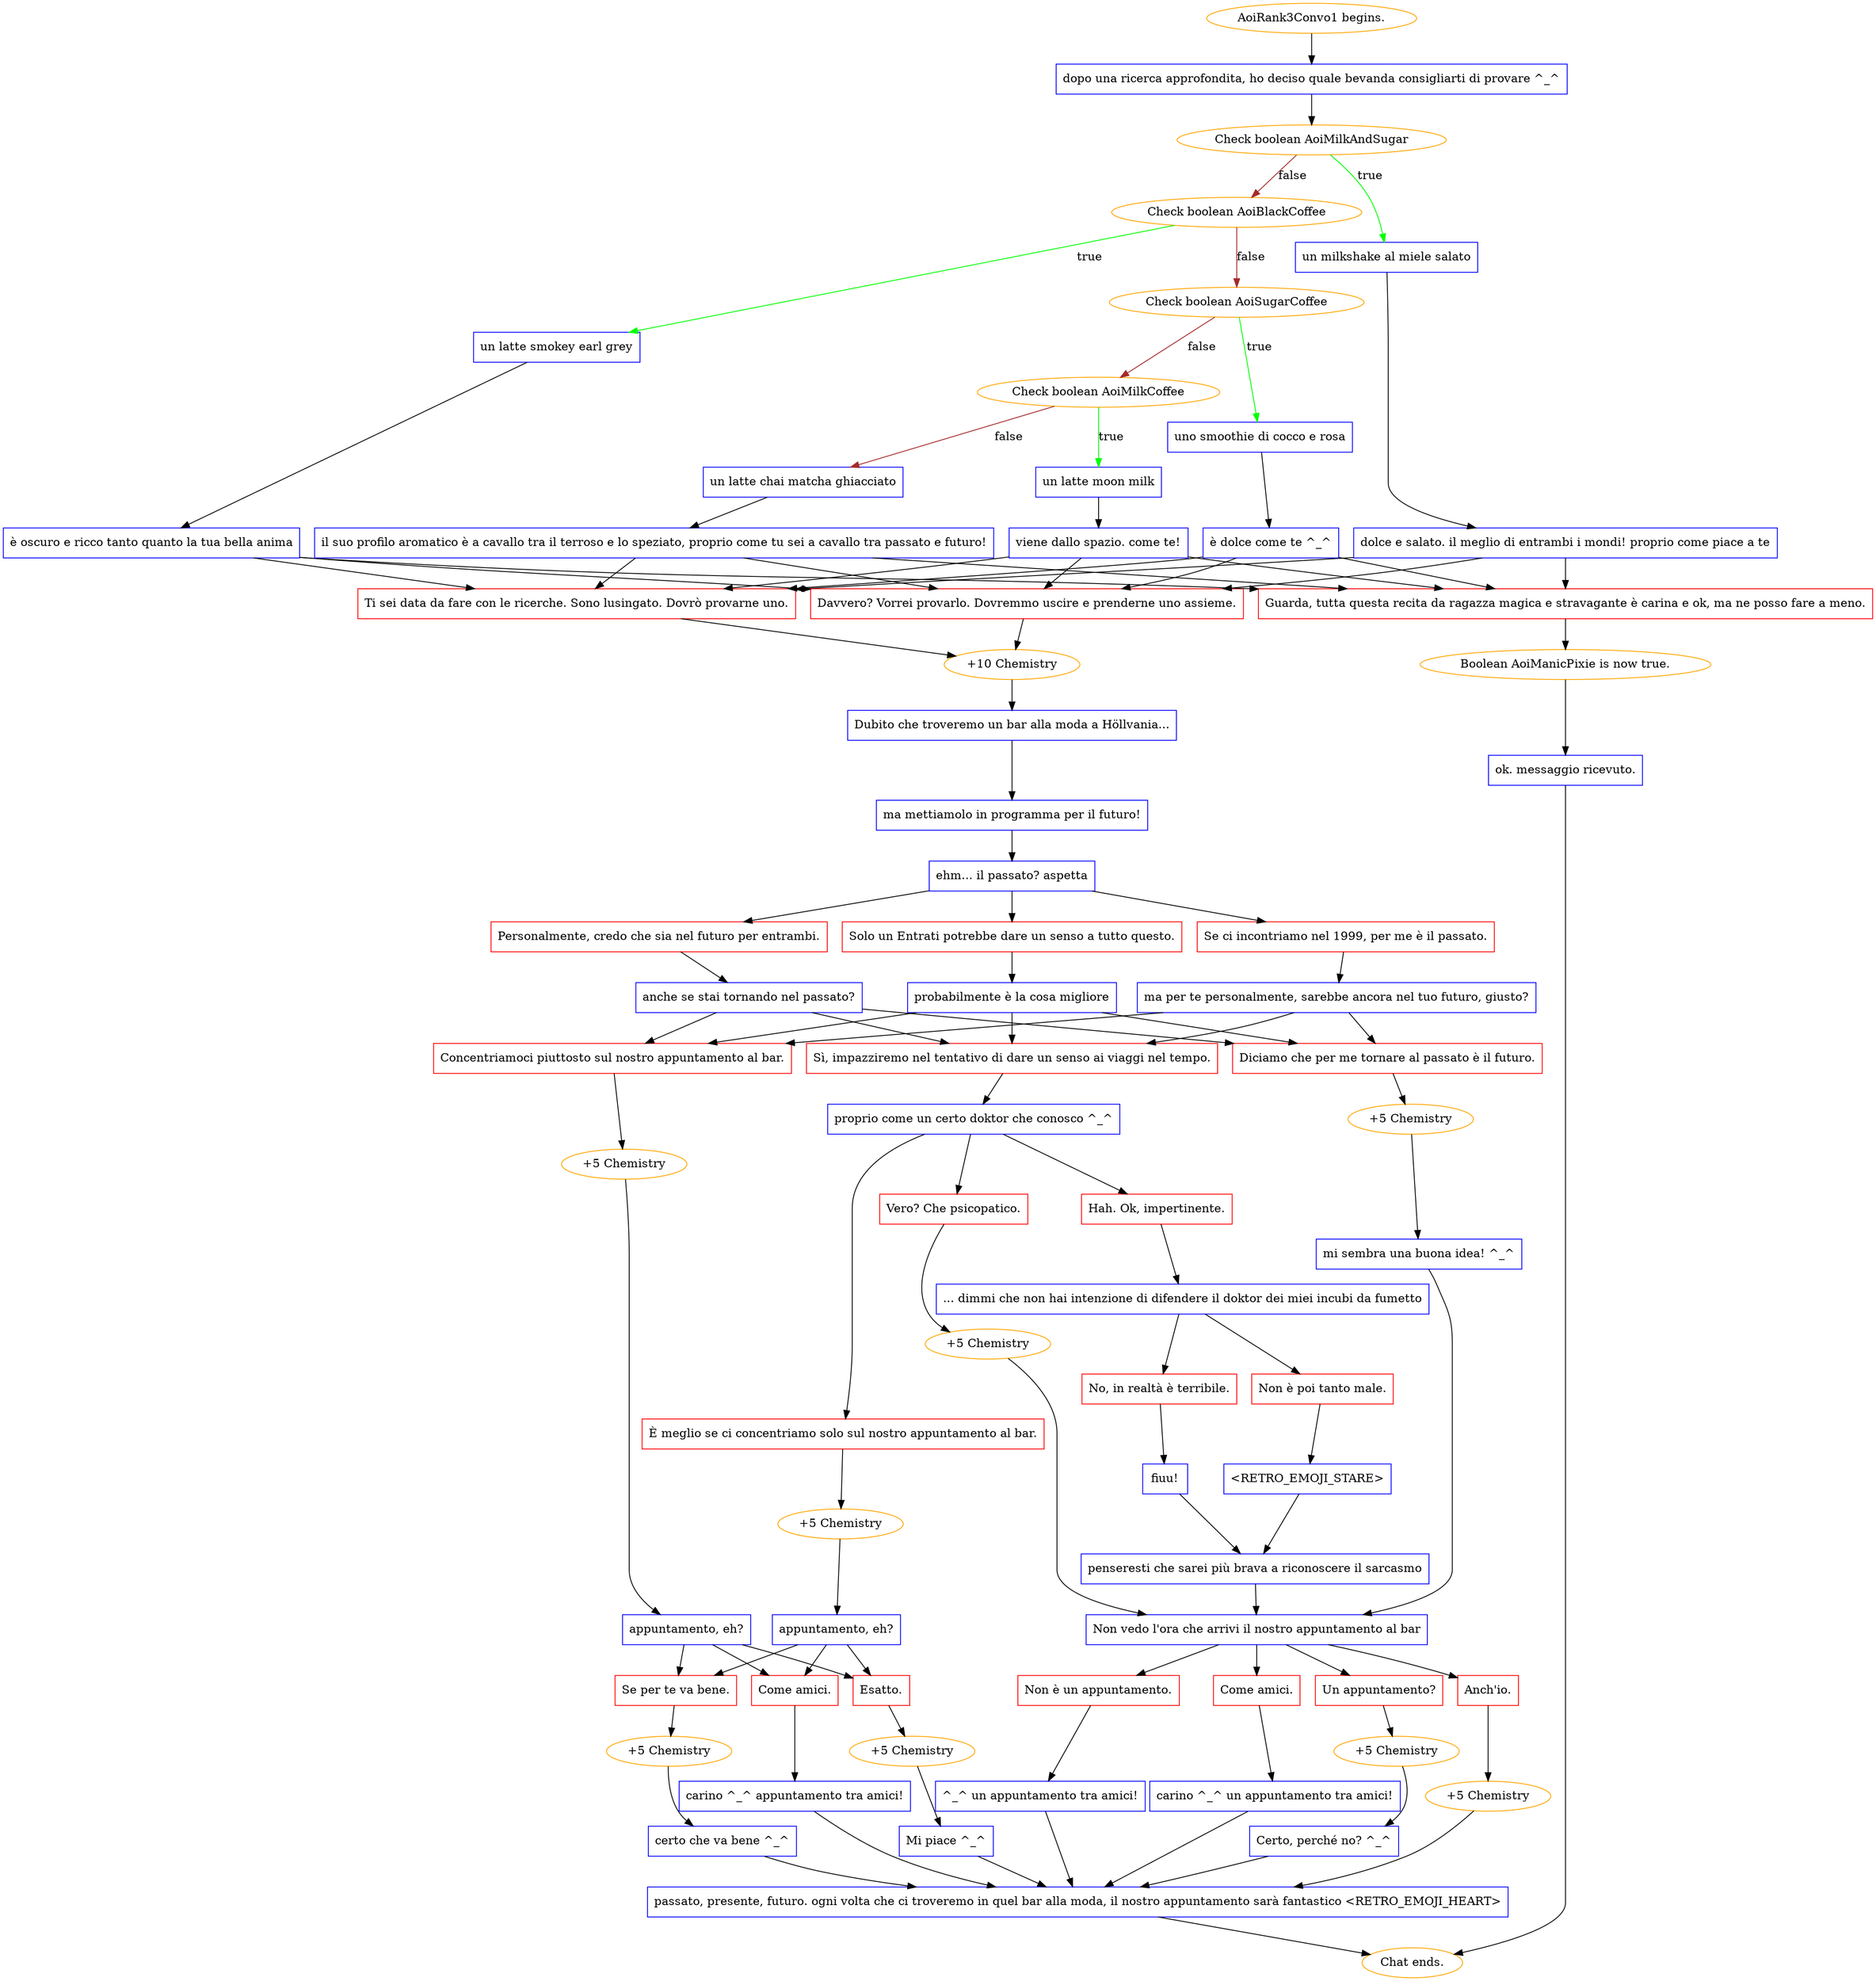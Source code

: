 digraph {
	"AoiRank3Convo1 begins." [color=orange];
		"AoiRank3Convo1 begins." -> j1634957628;
	j1634957628 [label="dopo una ricerca approfondita, ho deciso quale bevanda consigliarti di provare ^_^",shape=box,color=blue];
		j1634957628 -> j4211444181;
	j4211444181 [label="Check boolean AoiMilkAndSugar",color=orange];
		j4211444181 -> j1114782180 [label=true,color=green];
		j4211444181 -> j859293947 [label=false,color=brown];
	j1114782180 [label="un milkshake al miele salato",shape=box,color=blue];
		j1114782180 -> j20214385;
	j859293947 [label="Check boolean AoiBlackCoffee",color=orange];
		j859293947 -> j1590658863 [label=true,color=green];
		j859293947 -> j3369786144 [label=false,color=brown];
	j20214385 [label="dolce e salato. il meglio di entrambi i mondi! proprio come piace a te",shape=box,color=blue];
		j20214385 -> j2103785740;
		j20214385 -> j601669974;
		j20214385 -> j4288808648;
	j1590658863 [label="un latte smokey earl grey",shape=box,color=blue];
		j1590658863 -> j3702620916;
	j3369786144 [label="Check boolean AoiSugarCoffee",color=orange];
		j3369786144 -> j1820742022 [label=true,color=green];
		j3369786144 -> j2911908045 [label=false,color=brown];
	j2103785740 [label="Ti sei data da fare con le ricerche. Sono lusingato. Dovrò provarne uno.",shape=box,color=red];
		j2103785740 -> j964683162;
	j601669974 [label="Davvero? Vorrei provarlo. Dovremmo uscire e prenderne uno assieme.",shape=box,color=red];
		j601669974 -> j964683162;
	j4288808648 [label="Guarda, tutta questa recita da ragazza magica e stravagante è carina e ok, ma ne posso fare a meno.",shape=box,color=red];
		j4288808648 -> j2425754640;
	j3702620916 [label="è oscuro e ricco tanto quanto la tua bella anima",shape=box,color=blue];
		j3702620916 -> j2103785740;
		j3702620916 -> j601669974;
		j3702620916 -> j4288808648;
	j1820742022 [label="uno smoothie di cocco e rosa",shape=box,color=blue];
		j1820742022 -> j3834958351;
	j2911908045 [label="Check boolean AoiMilkCoffee",color=orange];
		j2911908045 -> j1977274882 [label=true,color=green];
		j2911908045 -> j993080281 [label=false,color=brown];
	j964683162 [label="+10 Chemistry",color=orange];
		j964683162 -> j1888184421;
	j2425754640 [label="Boolean AoiManicPixie is now true.",color=orange];
		j2425754640 -> j675313429;
	j3834958351 [label="è dolce come te ^_^",shape=box,color=blue];
		j3834958351 -> j2103785740;
		j3834958351 -> j601669974;
		j3834958351 -> j4288808648;
	j1977274882 [label="un latte moon milk",shape=box,color=blue];
		j1977274882 -> j1960024997;
	j993080281 [label="un latte chai matcha ghiacciato",shape=box,color=blue];
		j993080281 -> j3911265345;
	j1888184421 [label="Dubito che troveremo un bar alla moda a Höllvania...",shape=box,color=blue];
		j1888184421 -> j3786478108;
	j675313429 [label="ok. messaggio ricevuto.",shape=box,color=blue];
		j675313429 -> "Chat ends.";
	j1960024997 [label="viene dallo spazio. come te!",shape=box,color=blue];
		j1960024997 -> j2103785740;
		j1960024997 -> j601669974;
		j1960024997 -> j4288808648;
	j3911265345 [label="il suo profilo aromatico è a cavallo tra il terroso e lo speziato, proprio come tu sei a cavallo tra passato e futuro!",shape=box,color=blue];
		j3911265345 -> j2103785740;
		j3911265345 -> j601669974;
		j3911265345 -> j4288808648;
	j3786478108 [label="ma mettiamolo in programma per il futuro!",shape=box,color=blue];
		j3786478108 -> j1045143399;
	"Chat ends." [color=orange];
	j1045143399 [label="ehm... il passato? aspetta",shape=box,color=blue];
		j1045143399 -> j3492096980;
		j1045143399 -> j1777734467;
		j1045143399 -> j622694224;
	j3492096980 [label="Se ci incontriamo nel 1999, per me è il passato.",shape=box,color=red];
		j3492096980 -> j1480454431;
	j1777734467 [label="Personalmente, credo che sia nel futuro per entrambi.",shape=box,color=red];
		j1777734467 -> j3848564997;
	j622694224 [label="Solo un Entrati potrebbe dare un senso a tutto questo.",shape=box,color=red];
		j622694224 -> j843401917;
	j1480454431 [label="ma per te personalmente, sarebbe ancora nel tuo futuro, giusto?",shape=box,color=blue];
		j1480454431 -> j2871041443;
		j1480454431 -> j3820926358;
		j1480454431 -> j509575048;
	j3848564997 [label="anche se stai tornando nel passato?",shape=box,color=blue];
		j3848564997 -> j2871041443;
		j3848564997 -> j3820926358;
		j3848564997 -> j509575048;
	j843401917 [label="probabilmente è la cosa migliore",shape=box,color=blue];
		j843401917 -> j2871041443;
		j843401917 -> j3820926358;
		j843401917 -> j509575048;
	j2871041443 [label="Sì, impazziremo nel tentativo di dare un senso ai viaggi nel tempo.",shape=box,color=red];
		j2871041443 -> j178309443;
	j3820926358 [label="Diciamo che per me tornare al passato è il futuro.",shape=box,color=red];
		j3820926358 -> j3362590330;
	j509575048 [label="Concentriamoci piuttosto sul nostro appuntamento al bar.",shape=box,color=red];
		j509575048 -> j760724999;
	j178309443 [label="proprio come un certo doktor che conosco ^_^",shape=box,color=blue];
		j178309443 -> j2052399857;
		j178309443 -> j3433479921;
		j178309443 -> j841883474;
	j3362590330 [label="+5 Chemistry",color=orange];
		j3362590330 -> j19362328;
	j760724999 [label="+5 Chemistry",color=orange];
		j760724999 -> j2543051729;
	j2052399857 [label="È meglio se ci concentriamo solo sul nostro appuntamento al bar.",shape=box,color=red];
		j2052399857 -> j1944734263;
	j3433479921 [label="Hah. Ok, impertinente.",shape=box,color=red];
		j3433479921 -> j2365738119;
	j841883474 [label="Vero? Che psicopatico.",shape=box,color=red];
		j841883474 -> j1143649761;
	j19362328 [label="mi sembra una buona idea! ^_^",shape=box,color=blue];
		j19362328 -> j2362193969;
	j2543051729 [label="appuntamento, eh?",shape=box,color=blue];
		j2543051729 -> j3534986355;
		j2543051729 -> j181061587;
		j2543051729 -> j3841307996;
	j1944734263 [label="+5 Chemistry",color=orange];
		j1944734263 -> j116977837;
	j2365738119 [label="... dimmi che non hai intenzione di difendere il doktor dei miei incubi da fumetto",shape=box,color=blue];
		j2365738119 -> j1367219027;
		j2365738119 -> j3130364781;
	j1143649761 [label="+5 Chemistry",color=orange];
		j1143649761 -> j2362193969;
	j2362193969 [label="Non vedo l'ora che arrivi il nostro appuntamento al bar",shape=box,color=blue];
		j2362193969 -> j3695174901;
		j2362193969 -> j2713042840;
		j2362193969 -> j2486761689;
		j2362193969 -> j3674417531;
	j3534986355 [label="Esatto.",shape=box,color=red];
		j3534986355 -> j2435813521;
	j181061587 [label="Come amici.",shape=box,color=red];
		j181061587 -> j1770692792;
	j3841307996 [label="Se per te va bene.",shape=box,color=red];
		j3841307996 -> j1731802226;
	j116977837 [label="appuntamento, eh?",shape=box,color=blue];
		j116977837 -> j3534986355;
		j116977837 -> j181061587;
		j116977837 -> j3841307996;
	j1367219027 [label="Non è poi tanto male.",shape=box,color=red];
		j1367219027 -> j2541378204;
	j3130364781 [label="No, in realtà è terribile.",shape=box,color=red];
		j3130364781 -> j1760948051;
	j3695174901 [label="Anch'io.",shape=box,color=red];
		j3695174901 -> j2407141746;
	j2713042840 [label="Un appuntamento?",shape=box,color=red];
		j2713042840 -> j248342283;
	j2486761689 [label="Non è un appuntamento.",shape=box,color=red];
		j2486761689 -> j2660811519;
	j3674417531 [label="Come amici.",shape=box,color=red];
		j3674417531 -> j569032401;
	j2435813521 [label="+5 Chemistry",color=orange];
		j2435813521 -> j3077448451;
	j1770692792 [label="carino ^_^ appuntamento tra amici!",shape=box,color=blue];
		j1770692792 -> j900581963;
	j1731802226 [label="+5 Chemistry",color=orange];
		j1731802226 -> j900188844;
	j2541378204 [label="<RETRO_EMOJI_STARE>",shape=box,color=blue];
		j2541378204 -> j2242424763;
	j1760948051 [label="fiuu!",shape=box,color=blue];
		j1760948051 -> j2242424763;
	j2407141746 [label="+5 Chemistry",color=orange];
		j2407141746 -> j900581963;
	j248342283 [label="+5 Chemistry",color=orange];
		j248342283 -> j4082858272;
	j2660811519 [label="^_^ un appuntamento tra amici!",shape=box,color=blue];
		j2660811519 -> j900581963;
	j569032401 [label="carino ^_^ un appuntamento tra amici!",shape=box,color=blue];
		j569032401 -> j900581963;
	j3077448451 [label="Mi piace ^_^",shape=box,color=blue];
		j3077448451 -> j900581963;
	j900581963 [label="passato, presente, futuro. ogni volta che ci troveremo in quel bar alla moda, il nostro appuntamento sarà fantastico <RETRO_EMOJI_HEART>",shape=box,color=blue];
		j900581963 -> "Chat ends.";
	j900188844 [label="certo che va bene ^_^",shape=box,color=blue];
		j900188844 -> j900581963;
	j2242424763 [label="penseresti che sarei più brava a riconoscere il sarcasmo",shape=box,color=blue];
		j2242424763 -> j2362193969;
	j4082858272 [label="Certo, perché no? ^_^",shape=box,color=blue];
		j4082858272 -> j900581963;
}
